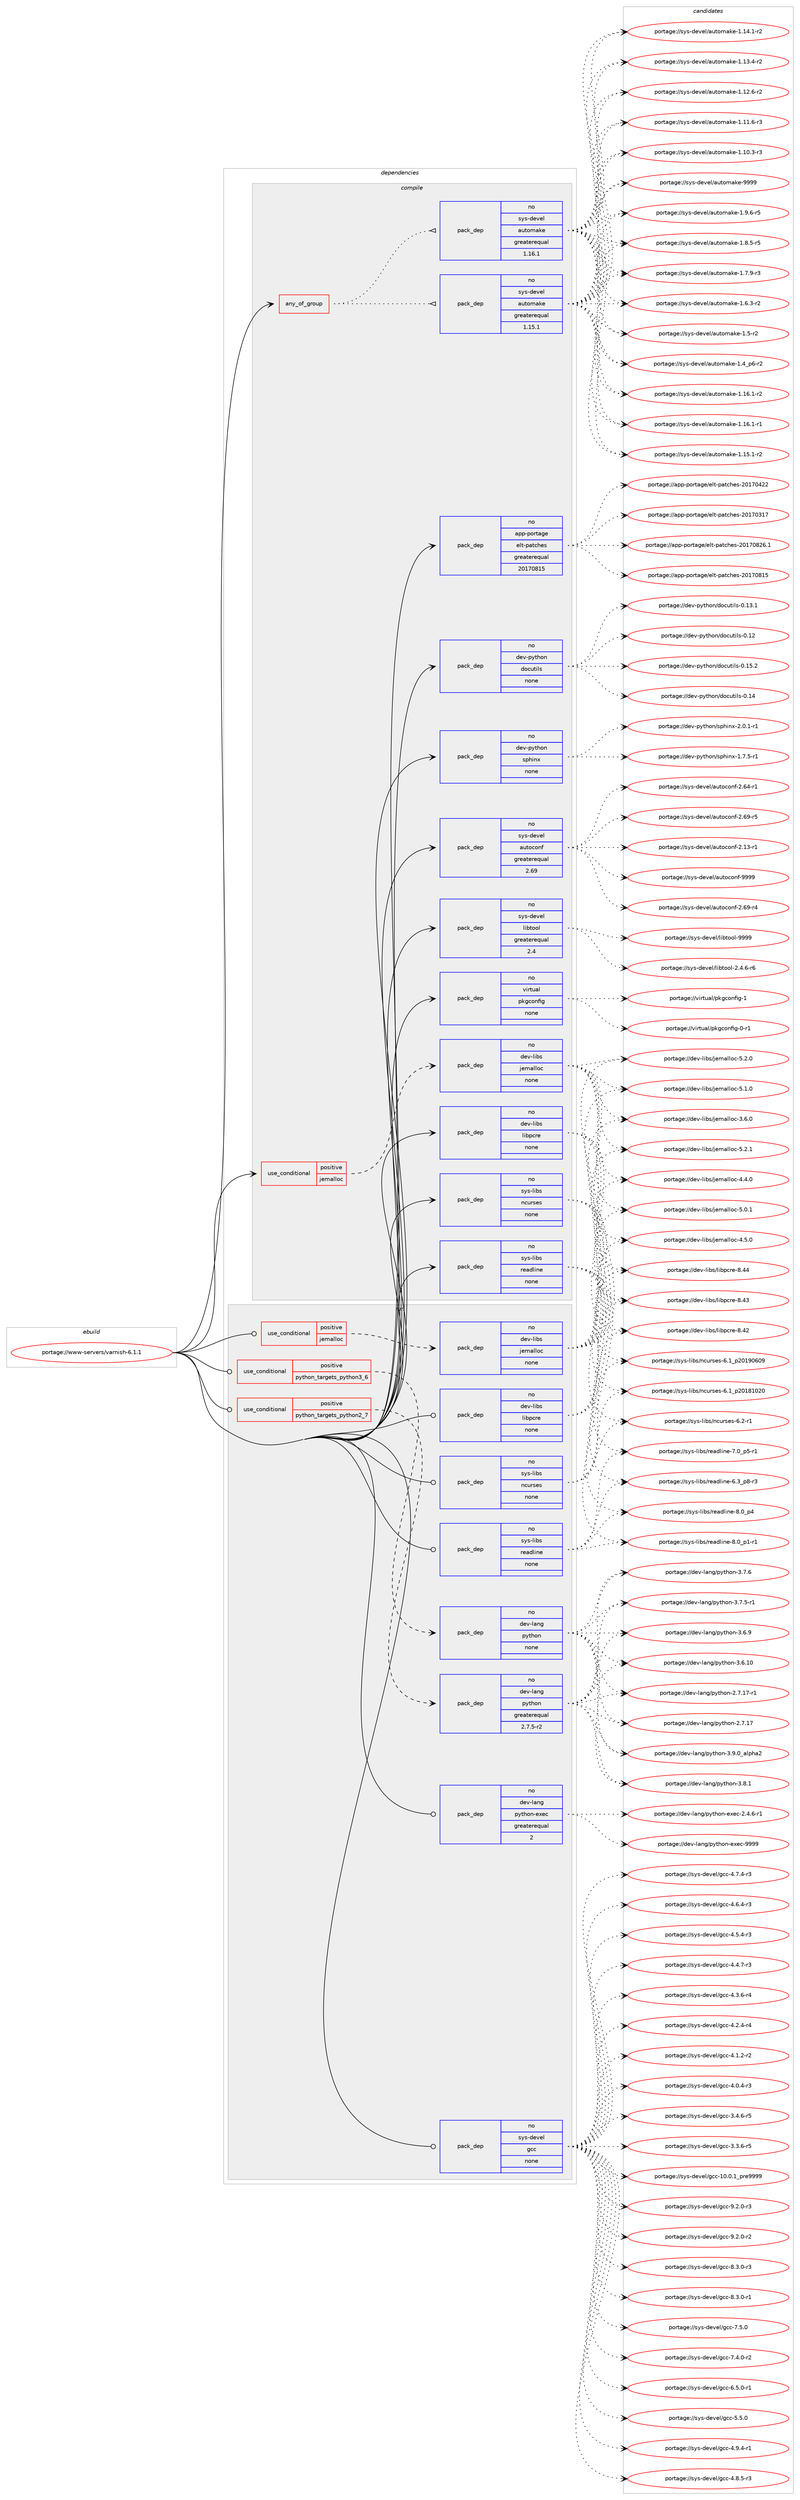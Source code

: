 digraph prolog {

# *************
# Graph options
# *************

newrank=true;
concentrate=true;
compound=true;
graph [rankdir=LR,fontname=Helvetica,fontsize=10,ranksep=1.5];#, ranksep=2.5, nodesep=0.2];
edge  [arrowhead=vee];
node  [fontname=Helvetica,fontsize=10];

# **********
# The ebuild
# **********

subgraph cluster_leftcol {
color=gray;
rank=same;
label=<<i>ebuild</i>>;
id [label="portage://www-servers/varnish-6.1.1", color=red, width=4, href="../www-servers/varnish-6.1.1.svg"];
}

# ****************
# The dependencies
# ****************

subgraph cluster_midcol {
color=gray;
label=<<i>dependencies</i>>;
subgraph cluster_compile {
fillcolor="#eeeeee";
style=filled;
label=<<i>compile</i>>;
subgraph any444 {
dependency24144 [label=<<TABLE BORDER="0" CELLBORDER="1" CELLSPACING="0" CELLPADDING="4"><TR><TD CELLPADDING="10">any_of_group</TD></TR></TABLE>>, shape=none, color=red];subgraph pack20391 {
dependency24145 [label=<<TABLE BORDER="0" CELLBORDER="1" CELLSPACING="0" CELLPADDING="4" WIDTH="220"><TR><TD ROWSPAN="6" CELLPADDING="30">pack_dep</TD></TR><TR><TD WIDTH="110">no</TD></TR><TR><TD>sys-devel</TD></TR><TR><TD>automake</TD></TR><TR><TD>greaterequal</TD></TR><TR><TD>1.16.1</TD></TR></TABLE>>, shape=none, color=blue];
}
dependency24144:e -> dependency24145:w [weight=20,style="dotted",arrowhead="oinv"];
subgraph pack20392 {
dependency24146 [label=<<TABLE BORDER="0" CELLBORDER="1" CELLSPACING="0" CELLPADDING="4" WIDTH="220"><TR><TD ROWSPAN="6" CELLPADDING="30">pack_dep</TD></TR><TR><TD WIDTH="110">no</TD></TR><TR><TD>sys-devel</TD></TR><TR><TD>automake</TD></TR><TR><TD>greaterequal</TD></TR><TR><TD>1.15.1</TD></TR></TABLE>>, shape=none, color=blue];
}
dependency24144:e -> dependency24146:w [weight=20,style="dotted",arrowhead="oinv"];
}
id:e -> dependency24144:w [weight=20,style="solid",arrowhead="vee"];
subgraph cond3294 {
dependency24147 [label=<<TABLE BORDER="0" CELLBORDER="1" CELLSPACING="0" CELLPADDING="4"><TR><TD ROWSPAN="3" CELLPADDING="10">use_conditional</TD></TR><TR><TD>positive</TD></TR><TR><TD>jemalloc</TD></TR></TABLE>>, shape=none, color=red];
subgraph pack20393 {
dependency24148 [label=<<TABLE BORDER="0" CELLBORDER="1" CELLSPACING="0" CELLPADDING="4" WIDTH="220"><TR><TD ROWSPAN="6" CELLPADDING="30">pack_dep</TD></TR><TR><TD WIDTH="110">no</TD></TR><TR><TD>dev-libs</TD></TR><TR><TD>jemalloc</TD></TR><TR><TD>none</TD></TR><TR><TD></TD></TR></TABLE>>, shape=none, color=blue];
}
dependency24147:e -> dependency24148:w [weight=20,style="dashed",arrowhead="vee"];
}
id:e -> dependency24147:w [weight=20,style="solid",arrowhead="vee"];
subgraph pack20394 {
dependency24149 [label=<<TABLE BORDER="0" CELLBORDER="1" CELLSPACING="0" CELLPADDING="4" WIDTH="220"><TR><TD ROWSPAN="6" CELLPADDING="30">pack_dep</TD></TR><TR><TD WIDTH="110">no</TD></TR><TR><TD>app-portage</TD></TR><TR><TD>elt-patches</TD></TR><TR><TD>greaterequal</TD></TR><TR><TD>20170815</TD></TR></TABLE>>, shape=none, color=blue];
}
id:e -> dependency24149:w [weight=20,style="solid",arrowhead="vee"];
subgraph pack20395 {
dependency24150 [label=<<TABLE BORDER="0" CELLBORDER="1" CELLSPACING="0" CELLPADDING="4" WIDTH="220"><TR><TD ROWSPAN="6" CELLPADDING="30">pack_dep</TD></TR><TR><TD WIDTH="110">no</TD></TR><TR><TD>dev-libs</TD></TR><TR><TD>libpcre</TD></TR><TR><TD>none</TD></TR><TR><TD></TD></TR></TABLE>>, shape=none, color=blue];
}
id:e -> dependency24150:w [weight=20,style="solid",arrowhead="vee"];
subgraph pack20396 {
dependency24151 [label=<<TABLE BORDER="0" CELLBORDER="1" CELLSPACING="0" CELLPADDING="4" WIDTH="220"><TR><TD ROWSPAN="6" CELLPADDING="30">pack_dep</TD></TR><TR><TD WIDTH="110">no</TD></TR><TR><TD>dev-python</TD></TR><TR><TD>docutils</TD></TR><TR><TD>none</TD></TR><TR><TD></TD></TR></TABLE>>, shape=none, color=blue];
}
id:e -> dependency24151:w [weight=20,style="solid",arrowhead="vee"];
subgraph pack20397 {
dependency24152 [label=<<TABLE BORDER="0" CELLBORDER="1" CELLSPACING="0" CELLPADDING="4" WIDTH="220"><TR><TD ROWSPAN="6" CELLPADDING="30">pack_dep</TD></TR><TR><TD WIDTH="110">no</TD></TR><TR><TD>dev-python</TD></TR><TR><TD>sphinx</TD></TR><TR><TD>none</TD></TR><TR><TD></TD></TR></TABLE>>, shape=none, color=blue];
}
id:e -> dependency24152:w [weight=20,style="solid",arrowhead="vee"];
subgraph pack20398 {
dependency24153 [label=<<TABLE BORDER="0" CELLBORDER="1" CELLSPACING="0" CELLPADDING="4" WIDTH="220"><TR><TD ROWSPAN="6" CELLPADDING="30">pack_dep</TD></TR><TR><TD WIDTH="110">no</TD></TR><TR><TD>sys-devel</TD></TR><TR><TD>autoconf</TD></TR><TR><TD>greaterequal</TD></TR><TR><TD>2.69</TD></TR></TABLE>>, shape=none, color=blue];
}
id:e -> dependency24153:w [weight=20,style="solid",arrowhead="vee"];
subgraph pack20399 {
dependency24154 [label=<<TABLE BORDER="0" CELLBORDER="1" CELLSPACING="0" CELLPADDING="4" WIDTH="220"><TR><TD ROWSPAN="6" CELLPADDING="30">pack_dep</TD></TR><TR><TD WIDTH="110">no</TD></TR><TR><TD>sys-devel</TD></TR><TR><TD>libtool</TD></TR><TR><TD>greaterequal</TD></TR><TR><TD>2.4</TD></TR></TABLE>>, shape=none, color=blue];
}
id:e -> dependency24154:w [weight=20,style="solid",arrowhead="vee"];
subgraph pack20400 {
dependency24155 [label=<<TABLE BORDER="0" CELLBORDER="1" CELLSPACING="0" CELLPADDING="4" WIDTH="220"><TR><TD ROWSPAN="6" CELLPADDING="30">pack_dep</TD></TR><TR><TD WIDTH="110">no</TD></TR><TR><TD>sys-libs</TD></TR><TR><TD>ncurses</TD></TR><TR><TD>none</TD></TR><TR><TD></TD></TR></TABLE>>, shape=none, color=blue];
}
id:e -> dependency24155:w [weight=20,style="solid",arrowhead="vee"];
subgraph pack20401 {
dependency24156 [label=<<TABLE BORDER="0" CELLBORDER="1" CELLSPACING="0" CELLPADDING="4" WIDTH="220"><TR><TD ROWSPAN="6" CELLPADDING="30">pack_dep</TD></TR><TR><TD WIDTH="110">no</TD></TR><TR><TD>sys-libs</TD></TR><TR><TD>readline</TD></TR><TR><TD>none</TD></TR><TR><TD></TD></TR></TABLE>>, shape=none, color=blue];
}
id:e -> dependency24156:w [weight=20,style="solid",arrowhead="vee"];
subgraph pack20402 {
dependency24157 [label=<<TABLE BORDER="0" CELLBORDER="1" CELLSPACING="0" CELLPADDING="4" WIDTH="220"><TR><TD ROWSPAN="6" CELLPADDING="30">pack_dep</TD></TR><TR><TD WIDTH="110">no</TD></TR><TR><TD>virtual</TD></TR><TR><TD>pkgconfig</TD></TR><TR><TD>none</TD></TR><TR><TD></TD></TR></TABLE>>, shape=none, color=blue];
}
id:e -> dependency24157:w [weight=20,style="solid",arrowhead="vee"];
}
subgraph cluster_compileandrun {
fillcolor="#eeeeee";
style=filled;
label=<<i>compile and run</i>>;
}
subgraph cluster_run {
fillcolor="#eeeeee";
style=filled;
label=<<i>run</i>>;
subgraph cond3295 {
dependency24158 [label=<<TABLE BORDER="0" CELLBORDER="1" CELLSPACING="0" CELLPADDING="4"><TR><TD ROWSPAN="3" CELLPADDING="10">use_conditional</TD></TR><TR><TD>positive</TD></TR><TR><TD>jemalloc</TD></TR></TABLE>>, shape=none, color=red];
subgraph pack20403 {
dependency24159 [label=<<TABLE BORDER="0" CELLBORDER="1" CELLSPACING="0" CELLPADDING="4" WIDTH="220"><TR><TD ROWSPAN="6" CELLPADDING="30">pack_dep</TD></TR><TR><TD WIDTH="110">no</TD></TR><TR><TD>dev-libs</TD></TR><TR><TD>jemalloc</TD></TR><TR><TD>none</TD></TR><TR><TD></TD></TR></TABLE>>, shape=none, color=blue];
}
dependency24158:e -> dependency24159:w [weight=20,style="dashed",arrowhead="vee"];
}
id:e -> dependency24158:w [weight=20,style="solid",arrowhead="odot"];
subgraph cond3296 {
dependency24160 [label=<<TABLE BORDER="0" CELLBORDER="1" CELLSPACING="0" CELLPADDING="4"><TR><TD ROWSPAN="3" CELLPADDING="10">use_conditional</TD></TR><TR><TD>positive</TD></TR><TR><TD>python_targets_python2_7</TD></TR></TABLE>>, shape=none, color=red];
subgraph pack20404 {
dependency24161 [label=<<TABLE BORDER="0" CELLBORDER="1" CELLSPACING="0" CELLPADDING="4" WIDTH="220"><TR><TD ROWSPAN="6" CELLPADDING="30">pack_dep</TD></TR><TR><TD WIDTH="110">no</TD></TR><TR><TD>dev-lang</TD></TR><TR><TD>python</TD></TR><TR><TD>greaterequal</TD></TR><TR><TD>2.7.5-r2</TD></TR></TABLE>>, shape=none, color=blue];
}
dependency24160:e -> dependency24161:w [weight=20,style="dashed",arrowhead="vee"];
}
id:e -> dependency24160:w [weight=20,style="solid",arrowhead="odot"];
subgraph cond3297 {
dependency24162 [label=<<TABLE BORDER="0" CELLBORDER="1" CELLSPACING="0" CELLPADDING="4"><TR><TD ROWSPAN="3" CELLPADDING="10">use_conditional</TD></TR><TR><TD>positive</TD></TR><TR><TD>python_targets_python3_6</TD></TR></TABLE>>, shape=none, color=red];
subgraph pack20405 {
dependency24163 [label=<<TABLE BORDER="0" CELLBORDER="1" CELLSPACING="0" CELLPADDING="4" WIDTH="220"><TR><TD ROWSPAN="6" CELLPADDING="30">pack_dep</TD></TR><TR><TD WIDTH="110">no</TD></TR><TR><TD>dev-lang</TD></TR><TR><TD>python</TD></TR><TR><TD>none</TD></TR><TR><TD></TD></TR></TABLE>>, shape=none, color=blue];
}
dependency24162:e -> dependency24163:w [weight=20,style="dashed",arrowhead="vee"];
}
id:e -> dependency24162:w [weight=20,style="solid",arrowhead="odot"];
subgraph pack20406 {
dependency24164 [label=<<TABLE BORDER="0" CELLBORDER="1" CELLSPACING="0" CELLPADDING="4" WIDTH="220"><TR><TD ROWSPAN="6" CELLPADDING="30">pack_dep</TD></TR><TR><TD WIDTH="110">no</TD></TR><TR><TD>dev-lang</TD></TR><TR><TD>python-exec</TD></TR><TR><TD>greaterequal</TD></TR><TR><TD>2</TD></TR></TABLE>>, shape=none, color=blue];
}
id:e -> dependency24164:w [weight=20,style="solid",arrowhead="odot"];
subgraph pack20407 {
dependency24165 [label=<<TABLE BORDER="0" CELLBORDER="1" CELLSPACING="0" CELLPADDING="4" WIDTH="220"><TR><TD ROWSPAN="6" CELLPADDING="30">pack_dep</TD></TR><TR><TD WIDTH="110">no</TD></TR><TR><TD>dev-libs</TD></TR><TR><TD>libpcre</TD></TR><TR><TD>none</TD></TR><TR><TD></TD></TR></TABLE>>, shape=none, color=blue];
}
id:e -> dependency24165:w [weight=20,style="solid",arrowhead="odot"];
subgraph pack20408 {
dependency24166 [label=<<TABLE BORDER="0" CELLBORDER="1" CELLSPACING="0" CELLPADDING="4" WIDTH="220"><TR><TD ROWSPAN="6" CELLPADDING="30">pack_dep</TD></TR><TR><TD WIDTH="110">no</TD></TR><TR><TD>sys-devel</TD></TR><TR><TD>gcc</TD></TR><TR><TD>none</TD></TR><TR><TD></TD></TR></TABLE>>, shape=none, color=blue];
}
id:e -> dependency24166:w [weight=20,style="solid",arrowhead="odot"];
subgraph pack20409 {
dependency24167 [label=<<TABLE BORDER="0" CELLBORDER="1" CELLSPACING="0" CELLPADDING="4" WIDTH="220"><TR><TD ROWSPAN="6" CELLPADDING="30">pack_dep</TD></TR><TR><TD WIDTH="110">no</TD></TR><TR><TD>sys-libs</TD></TR><TR><TD>ncurses</TD></TR><TR><TD>none</TD></TR><TR><TD></TD></TR></TABLE>>, shape=none, color=blue];
}
id:e -> dependency24167:w [weight=20,style="solid",arrowhead="odot"];
subgraph pack20410 {
dependency24168 [label=<<TABLE BORDER="0" CELLBORDER="1" CELLSPACING="0" CELLPADDING="4" WIDTH="220"><TR><TD ROWSPAN="6" CELLPADDING="30">pack_dep</TD></TR><TR><TD WIDTH="110">no</TD></TR><TR><TD>sys-libs</TD></TR><TR><TD>readline</TD></TR><TR><TD>none</TD></TR><TR><TD></TD></TR></TABLE>>, shape=none, color=blue];
}
id:e -> dependency24168:w [weight=20,style="solid",arrowhead="odot"];
}
}

# **************
# The candidates
# **************

subgraph cluster_choices {
rank=same;
color=gray;
label=<<i>candidates</i>>;

subgraph choice20391 {
color=black;
nodesep=1;
choice115121115451001011181011084797117116111109971071014557575757 [label="portage://sys-devel/automake-9999", color=red, width=4,href="../sys-devel/automake-9999.svg"];
choice115121115451001011181011084797117116111109971071014549465746544511453 [label="portage://sys-devel/automake-1.9.6-r5", color=red, width=4,href="../sys-devel/automake-1.9.6-r5.svg"];
choice115121115451001011181011084797117116111109971071014549465646534511453 [label="portage://sys-devel/automake-1.8.5-r5", color=red, width=4,href="../sys-devel/automake-1.8.5-r5.svg"];
choice115121115451001011181011084797117116111109971071014549465546574511451 [label="portage://sys-devel/automake-1.7.9-r3", color=red, width=4,href="../sys-devel/automake-1.7.9-r3.svg"];
choice115121115451001011181011084797117116111109971071014549465446514511450 [label="portage://sys-devel/automake-1.6.3-r2", color=red, width=4,href="../sys-devel/automake-1.6.3-r2.svg"];
choice11512111545100101118101108479711711611110997107101454946534511450 [label="portage://sys-devel/automake-1.5-r2", color=red, width=4,href="../sys-devel/automake-1.5-r2.svg"];
choice115121115451001011181011084797117116111109971071014549465295112544511450 [label="portage://sys-devel/automake-1.4_p6-r2", color=red, width=4,href="../sys-devel/automake-1.4_p6-r2.svg"];
choice11512111545100101118101108479711711611110997107101454946495446494511450 [label="portage://sys-devel/automake-1.16.1-r2", color=red, width=4,href="../sys-devel/automake-1.16.1-r2.svg"];
choice11512111545100101118101108479711711611110997107101454946495446494511449 [label="portage://sys-devel/automake-1.16.1-r1", color=red, width=4,href="../sys-devel/automake-1.16.1-r1.svg"];
choice11512111545100101118101108479711711611110997107101454946495346494511450 [label="portage://sys-devel/automake-1.15.1-r2", color=red, width=4,href="../sys-devel/automake-1.15.1-r2.svg"];
choice11512111545100101118101108479711711611110997107101454946495246494511450 [label="portage://sys-devel/automake-1.14.1-r2", color=red, width=4,href="../sys-devel/automake-1.14.1-r2.svg"];
choice11512111545100101118101108479711711611110997107101454946495146524511450 [label="portage://sys-devel/automake-1.13.4-r2", color=red, width=4,href="../sys-devel/automake-1.13.4-r2.svg"];
choice11512111545100101118101108479711711611110997107101454946495046544511450 [label="portage://sys-devel/automake-1.12.6-r2", color=red, width=4,href="../sys-devel/automake-1.12.6-r2.svg"];
choice11512111545100101118101108479711711611110997107101454946494946544511451 [label="portage://sys-devel/automake-1.11.6-r3", color=red, width=4,href="../sys-devel/automake-1.11.6-r3.svg"];
choice11512111545100101118101108479711711611110997107101454946494846514511451 [label="portage://sys-devel/automake-1.10.3-r3", color=red, width=4,href="../sys-devel/automake-1.10.3-r3.svg"];
dependency24145:e -> choice115121115451001011181011084797117116111109971071014557575757:w [style=dotted,weight="100"];
dependency24145:e -> choice115121115451001011181011084797117116111109971071014549465746544511453:w [style=dotted,weight="100"];
dependency24145:e -> choice115121115451001011181011084797117116111109971071014549465646534511453:w [style=dotted,weight="100"];
dependency24145:e -> choice115121115451001011181011084797117116111109971071014549465546574511451:w [style=dotted,weight="100"];
dependency24145:e -> choice115121115451001011181011084797117116111109971071014549465446514511450:w [style=dotted,weight="100"];
dependency24145:e -> choice11512111545100101118101108479711711611110997107101454946534511450:w [style=dotted,weight="100"];
dependency24145:e -> choice115121115451001011181011084797117116111109971071014549465295112544511450:w [style=dotted,weight="100"];
dependency24145:e -> choice11512111545100101118101108479711711611110997107101454946495446494511450:w [style=dotted,weight="100"];
dependency24145:e -> choice11512111545100101118101108479711711611110997107101454946495446494511449:w [style=dotted,weight="100"];
dependency24145:e -> choice11512111545100101118101108479711711611110997107101454946495346494511450:w [style=dotted,weight="100"];
dependency24145:e -> choice11512111545100101118101108479711711611110997107101454946495246494511450:w [style=dotted,weight="100"];
dependency24145:e -> choice11512111545100101118101108479711711611110997107101454946495146524511450:w [style=dotted,weight="100"];
dependency24145:e -> choice11512111545100101118101108479711711611110997107101454946495046544511450:w [style=dotted,weight="100"];
dependency24145:e -> choice11512111545100101118101108479711711611110997107101454946494946544511451:w [style=dotted,weight="100"];
dependency24145:e -> choice11512111545100101118101108479711711611110997107101454946494846514511451:w [style=dotted,weight="100"];
}
subgraph choice20392 {
color=black;
nodesep=1;
choice115121115451001011181011084797117116111109971071014557575757 [label="portage://sys-devel/automake-9999", color=red, width=4,href="../sys-devel/automake-9999.svg"];
choice115121115451001011181011084797117116111109971071014549465746544511453 [label="portage://sys-devel/automake-1.9.6-r5", color=red, width=4,href="../sys-devel/automake-1.9.6-r5.svg"];
choice115121115451001011181011084797117116111109971071014549465646534511453 [label="portage://sys-devel/automake-1.8.5-r5", color=red, width=4,href="../sys-devel/automake-1.8.5-r5.svg"];
choice115121115451001011181011084797117116111109971071014549465546574511451 [label="portage://sys-devel/automake-1.7.9-r3", color=red, width=4,href="../sys-devel/automake-1.7.9-r3.svg"];
choice115121115451001011181011084797117116111109971071014549465446514511450 [label="portage://sys-devel/automake-1.6.3-r2", color=red, width=4,href="../sys-devel/automake-1.6.3-r2.svg"];
choice11512111545100101118101108479711711611110997107101454946534511450 [label="portage://sys-devel/automake-1.5-r2", color=red, width=4,href="../sys-devel/automake-1.5-r2.svg"];
choice115121115451001011181011084797117116111109971071014549465295112544511450 [label="portage://sys-devel/automake-1.4_p6-r2", color=red, width=4,href="../sys-devel/automake-1.4_p6-r2.svg"];
choice11512111545100101118101108479711711611110997107101454946495446494511450 [label="portage://sys-devel/automake-1.16.1-r2", color=red, width=4,href="../sys-devel/automake-1.16.1-r2.svg"];
choice11512111545100101118101108479711711611110997107101454946495446494511449 [label="portage://sys-devel/automake-1.16.1-r1", color=red, width=4,href="../sys-devel/automake-1.16.1-r1.svg"];
choice11512111545100101118101108479711711611110997107101454946495346494511450 [label="portage://sys-devel/automake-1.15.1-r2", color=red, width=4,href="../sys-devel/automake-1.15.1-r2.svg"];
choice11512111545100101118101108479711711611110997107101454946495246494511450 [label="portage://sys-devel/automake-1.14.1-r2", color=red, width=4,href="../sys-devel/automake-1.14.1-r2.svg"];
choice11512111545100101118101108479711711611110997107101454946495146524511450 [label="portage://sys-devel/automake-1.13.4-r2", color=red, width=4,href="../sys-devel/automake-1.13.4-r2.svg"];
choice11512111545100101118101108479711711611110997107101454946495046544511450 [label="portage://sys-devel/automake-1.12.6-r2", color=red, width=4,href="../sys-devel/automake-1.12.6-r2.svg"];
choice11512111545100101118101108479711711611110997107101454946494946544511451 [label="portage://sys-devel/automake-1.11.6-r3", color=red, width=4,href="../sys-devel/automake-1.11.6-r3.svg"];
choice11512111545100101118101108479711711611110997107101454946494846514511451 [label="portage://sys-devel/automake-1.10.3-r3", color=red, width=4,href="../sys-devel/automake-1.10.3-r3.svg"];
dependency24146:e -> choice115121115451001011181011084797117116111109971071014557575757:w [style=dotted,weight="100"];
dependency24146:e -> choice115121115451001011181011084797117116111109971071014549465746544511453:w [style=dotted,weight="100"];
dependency24146:e -> choice115121115451001011181011084797117116111109971071014549465646534511453:w [style=dotted,weight="100"];
dependency24146:e -> choice115121115451001011181011084797117116111109971071014549465546574511451:w [style=dotted,weight="100"];
dependency24146:e -> choice115121115451001011181011084797117116111109971071014549465446514511450:w [style=dotted,weight="100"];
dependency24146:e -> choice11512111545100101118101108479711711611110997107101454946534511450:w [style=dotted,weight="100"];
dependency24146:e -> choice115121115451001011181011084797117116111109971071014549465295112544511450:w [style=dotted,weight="100"];
dependency24146:e -> choice11512111545100101118101108479711711611110997107101454946495446494511450:w [style=dotted,weight="100"];
dependency24146:e -> choice11512111545100101118101108479711711611110997107101454946495446494511449:w [style=dotted,weight="100"];
dependency24146:e -> choice11512111545100101118101108479711711611110997107101454946495346494511450:w [style=dotted,weight="100"];
dependency24146:e -> choice11512111545100101118101108479711711611110997107101454946495246494511450:w [style=dotted,weight="100"];
dependency24146:e -> choice11512111545100101118101108479711711611110997107101454946495146524511450:w [style=dotted,weight="100"];
dependency24146:e -> choice11512111545100101118101108479711711611110997107101454946495046544511450:w [style=dotted,weight="100"];
dependency24146:e -> choice11512111545100101118101108479711711611110997107101454946494946544511451:w [style=dotted,weight="100"];
dependency24146:e -> choice11512111545100101118101108479711711611110997107101454946494846514511451:w [style=dotted,weight="100"];
}
subgraph choice20393 {
color=black;
nodesep=1;
choice1001011184510810598115471061011099710810811199455346504649 [label="portage://dev-libs/jemalloc-5.2.1", color=red, width=4,href="../dev-libs/jemalloc-5.2.1.svg"];
choice1001011184510810598115471061011099710810811199455346504648 [label="portage://dev-libs/jemalloc-5.2.0", color=red, width=4,href="../dev-libs/jemalloc-5.2.0.svg"];
choice1001011184510810598115471061011099710810811199455346494648 [label="portage://dev-libs/jemalloc-5.1.0", color=red, width=4,href="../dev-libs/jemalloc-5.1.0.svg"];
choice1001011184510810598115471061011099710810811199455346484649 [label="portage://dev-libs/jemalloc-5.0.1", color=red, width=4,href="../dev-libs/jemalloc-5.0.1.svg"];
choice1001011184510810598115471061011099710810811199455246534648 [label="portage://dev-libs/jemalloc-4.5.0", color=red, width=4,href="../dev-libs/jemalloc-4.5.0.svg"];
choice1001011184510810598115471061011099710810811199455246524648 [label="portage://dev-libs/jemalloc-4.4.0", color=red, width=4,href="../dev-libs/jemalloc-4.4.0.svg"];
choice1001011184510810598115471061011099710810811199455146544648 [label="portage://dev-libs/jemalloc-3.6.0", color=red, width=4,href="../dev-libs/jemalloc-3.6.0.svg"];
dependency24148:e -> choice1001011184510810598115471061011099710810811199455346504649:w [style=dotted,weight="100"];
dependency24148:e -> choice1001011184510810598115471061011099710810811199455346504648:w [style=dotted,weight="100"];
dependency24148:e -> choice1001011184510810598115471061011099710810811199455346494648:w [style=dotted,weight="100"];
dependency24148:e -> choice1001011184510810598115471061011099710810811199455346484649:w [style=dotted,weight="100"];
dependency24148:e -> choice1001011184510810598115471061011099710810811199455246534648:w [style=dotted,weight="100"];
dependency24148:e -> choice1001011184510810598115471061011099710810811199455246524648:w [style=dotted,weight="100"];
dependency24148:e -> choice1001011184510810598115471061011099710810811199455146544648:w [style=dotted,weight="100"];
}
subgraph choice20394 {
color=black;
nodesep=1;
choice971121124511211111411697103101471011081164511297116991041011154550484955485650544649 [label="portage://app-portage/elt-patches-20170826.1", color=red, width=4,href="../app-portage/elt-patches-20170826.1.svg"];
choice97112112451121111141169710310147101108116451129711699104101115455048495548564953 [label="portage://app-portage/elt-patches-20170815", color=red, width=4,href="../app-portage/elt-patches-20170815.svg"];
choice97112112451121111141169710310147101108116451129711699104101115455048495548525050 [label="portage://app-portage/elt-patches-20170422", color=red, width=4,href="../app-portage/elt-patches-20170422.svg"];
choice97112112451121111141169710310147101108116451129711699104101115455048495548514955 [label="portage://app-portage/elt-patches-20170317", color=red, width=4,href="../app-portage/elt-patches-20170317.svg"];
dependency24149:e -> choice971121124511211111411697103101471011081164511297116991041011154550484955485650544649:w [style=dotted,weight="100"];
dependency24149:e -> choice97112112451121111141169710310147101108116451129711699104101115455048495548564953:w [style=dotted,weight="100"];
dependency24149:e -> choice97112112451121111141169710310147101108116451129711699104101115455048495548525050:w [style=dotted,weight="100"];
dependency24149:e -> choice97112112451121111141169710310147101108116451129711699104101115455048495548514955:w [style=dotted,weight="100"];
}
subgraph choice20395 {
color=black;
nodesep=1;
choice10010111845108105981154710810598112991141014556465252 [label="portage://dev-libs/libpcre-8.44", color=red, width=4,href="../dev-libs/libpcre-8.44.svg"];
choice10010111845108105981154710810598112991141014556465251 [label="portage://dev-libs/libpcre-8.43", color=red, width=4,href="../dev-libs/libpcre-8.43.svg"];
choice10010111845108105981154710810598112991141014556465250 [label="portage://dev-libs/libpcre-8.42", color=red, width=4,href="../dev-libs/libpcre-8.42.svg"];
dependency24150:e -> choice10010111845108105981154710810598112991141014556465252:w [style=dotted,weight="100"];
dependency24150:e -> choice10010111845108105981154710810598112991141014556465251:w [style=dotted,weight="100"];
dependency24150:e -> choice10010111845108105981154710810598112991141014556465250:w [style=dotted,weight="100"];
}
subgraph choice20396 {
color=black;
nodesep=1;
choice10010111845112121116104111110471001119911711610510811545484649534650 [label="portage://dev-python/docutils-0.15.2", color=red, width=4,href="../dev-python/docutils-0.15.2.svg"];
choice1001011184511212111610411111047100111991171161051081154548464952 [label="portage://dev-python/docutils-0.14", color=red, width=4,href="../dev-python/docutils-0.14.svg"];
choice10010111845112121116104111110471001119911711610510811545484649514649 [label="portage://dev-python/docutils-0.13.1", color=red, width=4,href="../dev-python/docutils-0.13.1.svg"];
choice1001011184511212111610411111047100111991171161051081154548464950 [label="portage://dev-python/docutils-0.12", color=red, width=4,href="../dev-python/docutils-0.12.svg"];
dependency24151:e -> choice10010111845112121116104111110471001119911711610510811545484649534650:w [style=dotted,weight="100"];
dependency24151:e -> choice1001011184511212111610411111047100111991171161051081154548464952:w [style=dotted,weight="100"];
dependency24151:e -> choice10010111845112121116104111110471001119911711610510811545484649514649:w [style=dotted,weight="100"];
dependency24151:e -> choice1001011184511212111610411111047100111991171161051081154548464950:w [style=dotted,weight="100"];
}
subgraph choice20397 {
color=black;
nodesep=1;
choice10010111845112121116104111110471151121041051101204550464846494511449 [label="portage://dev-python/sphinx-2.0.1-r1", color=red, width=4,href="../dev-python/sphinx-2.0.1-r1.svg"];
choice10010111845112121116104111110471151121041051101204549465546534511449 [label="portage://dev-python/sphinx-1.7.5-r1", color=red, width=4,href="../dev-python/sphinx-1.7.5-r1.svg"];
dependency24152:e -> choice10010111845112121116104111110471151121041051101204550464846494511449:w [style=dotted,weight="100"];
dependency24152:e -> choice10010111845112121116104111110471151121041051101204549465546534511449:w [style=dotted,weight="100"];
}
subgraph choice20398 {
color=black;
nodesep=1;
choice115121115451001011181011084797117116111991111101024557575757 [label="portage://sys-devel/autoconf-9999", color=red, width=4,href="../sys-devel/autoconf-9999.svg"];
choice1151211154510010111810110847971171161119911111010245504654574511453 [label="portage://sys-devel/autoconf-2.69-r5", color=red, width=4,href="../sys-devel/autoconf-2.69-r5.svg"];
choice1151211154510010111810110847971171161119911111010245504654574511452 [label="portage://sys-devel/autoconf-2.69-r4", color=red, width=4,href="../sys-devel/autoconf-2.69-r4.svg"];
choice1151211154510010111810110847971171161119911111010245504654524511449 [label="portage://sys-devel/autoconf-2.64-r1", color=red, width=4,href="../sys-devel/autoconf-2.64-r1.svg"];
choice1151211154510010111810110847971171161119911111010245504649514511449 [label="portage://sys-devel/autoconf-2.13-r1", color=red, width=4,href="../sys-devel/autoconf-2.13-r1.svg"];
dependency24153:e -> choice115121115451001011181011084797117116111991111101024557575757:w [style=dotted,weight="100"];
dependency24153:e -> choice1151211154510010111810110847971171161119911111010245504654574511453:w [style=dotted,weight="100"];
dependency24153:e -> choice1151211154510010111810110847971171161119911111010245504654574511452:w [style=dotted,weight="100"];
dependency24153:e -> choice1151211154510010111810110847971171161119911111010245504654524511449:w [style=dotted,weight="100"];
dependency24153:e -> choice1151211154510010111810110847971171161119911111010245504649514511449:w [style=dotted,weight="100"];
}
subgraph choice20399 {
color=black;
nodesep=1;
choice1151211154510010111810110847108105981161111111084557575757 [label="portage://sys-devel/libtool-9999", color=red, width=4,href="../sys-devel/libtool-9999.svg"];
choice1151211154510010111810110847108105981161111111084550465246544511454 [label="portage://sys-devel/libtool-2.4.6-r6", color=red, width=4,href="../sys-devel/libtool-2.4.6-r6.svg"];
dependency24154:e -> choice1151211154510010111810110847108105981161111111084557575757:w [style=dotted,weight="100"];
dependency24154:e -> choice1151211154510010111810110847108105981161111111084550465246544511454:w [style=dotted,weight="100"];
}
subgraph choice20400 {
color=black;
nodesep=1;
choice11512111545108105981154711099117114115101115455446504511449 [label="portage://sys-libs/ncurses-6.2-r1", color=red, width=4,href="../sys-libs/ncurses-6.2-r1.svg"];
choice1151211154510810598115471109911711411510111545544649951125048495748544857 [label="portage://sys-libs/ncurses-6.1_p20190609", color=red, width=4,href="../sys-libs/ncurses-6.1_p20190609.svg"];
choice1151211154510810598115471109911711411510111545544649951125048495649485048 [label="portage://sys-libs/ncurses-6.1_p20181020", color=red, width=4,href="../sys-libs/ncurses-6.1_p20181020.svg"];
dependency24155:e -> choice11512111545108105981154711099117114115101115455446504511449:w [style=dotted,weight="100"];
dependency24155:e -> choice1151211154510810598115471109911711411510111545544649951125048495748544857:w [style=dotted,weight="100"];
dependency24155:e -> choice1151211154510810598115471109911711411510111545544649951125048495649485048:w [style=dotted,weight="100"];
}
subgraph choice20401 {
color=black;
nodesep=1;
choice11512111545108105981154711410197100108105110101455646489511252 [label="portage://sys-libs/readline-8.0_p4", color=red, width=4,href="../sys-libs/readline-8.0_p4.svg"];
choice115121115451081059811547114101971001081051101014556464895112494511449 [label="portage://sys-libs/readline-8.0_p1-r1", color=red, width=4,href="../sys-libs/readline-8.0_p1-r1.svg"];
choice115121115451081059811547114101971001081051101014555464895112534511449 [label="portage://sys-libs/readline-7.0_p5-r1", color=red, width=4,href="../sys-libs/readline-7.0_p5-r1.svg"];
choice115121115451081059811547114101971001081051101014554465195112564511451 [label="portage://sys-libs/readline-6.3_p8-r3", color=red, width=4,href="../sys-libs/readline-6.3_p8-r3.svg"];
dependency24156:e -> choice11512111545108105981154711410197100108105110101455646489511252:w [style=dotted,weight="100"];
dependency24156:e -> choice115121115451081059811547114101971001081051101014556464895112494511449:w [style=dotted,weight="100"];
dependency24156:e -> choice115121115451081059811547114101971001081051101014555464895112534511449:w [style=dotted,weight="100"];
dependency24156:e -> choice115121115451081059811547114101971001081051101014554465195112564511451:w [style=dotted,weight="100"];
}
subgraph choice20402 {
color=black;
nodesep=1;
choice1181051141161179710847112107103991111101021051034549 [label="portage://virtual/pkgconfig-1", color=red, width=4,href="../virtual/pkgconfig-1.svg"];
choice11810511411611797108471121071039911111010210510345484511449 [label="portage://virtual/pkgconfig-0-r1", color=red, width=4,href="../virtual/pkgconfig-0-r1.svg"];
dependency24157:e -> choice1181051141161179710847112107103991111101021051034549:w [style=dotted,weight="100"];
dependency24157:e -> choice11810511411611797108471121071039911111010210510345484511449:w [style=dotted,weight="100"];
}
subgraph choice20403 {
color=black;
nodesep=1;
choice1001011184510810598115471061011099710810811199455346504649 [label="portage://dev-libs/jemalloc-5.2.1", color=red, width=4,href="../dev-libs/jemalloc-5.2.1.svg"];
choice1001011184510810598115471061011099710810811199455346504648 [label="portage://dev-libs/jemalloc-5.2.0", color=red, width=4,href="../dev-libs/jemalloc-5.2.0.svg"];
choice1001011184510810598115471061011099710810811199455346494648 [label="portage://dev-libs/jemalloc-5.1.0", color=red, width=4,href="../dev-libs/jemalloc-5.1.0.svg"];
choice1001011184510810598115471061011099710810811199455346484649 [label="portage://dev-libs/jemalloc-5.0.1", color=red, width=4,href="../dev-libs/jemalloc-5.0.1.svg"];
choice1001011184510810598115471061011099710810811199455246534648 [label="portage://dev-libs/jemalloc-4.5.0", color=red, width=4,href="../dev-libs/jemalloc-4.5.0.svg"];
choice1001011184510810598115471061011099710810811199455246524648 [label="portage://dev-libs/jemalloc-4.4.0", color=red, width=4,href="../dev-libs/jemalloc-4.4.0.svg"];
choice1001011184510810598115471061011099710810811199455146544648 [label="portage://dev-libs/jemalloc-3.6.0", color=red, width=4,href="../dev-libs/jemalloc-3.6.0.svg"];
dependency24159:e -> choice1001011184510810598115471061011099710810811199455346504649:w [style=dotted,weight="100"];
dependency24159:e -> choice1001011184510810598115471061011099710810811199455346504648:w [style=dotted,weight="100"];
dependency24159:e -> choice1001011184510810598115471061011099710810811199455346494648:w [style=dotted,weight="100"];
dependency24159:e -> choice1001011184510810598115471061011099710810811199455346484649:w [style=dotted,weight="100"];
dependency24159:e -> choice1001011184510810598115471061011099710810811199455246534648:w [style=dotted,weight="100"];
dependency24159:e -> choice1001011184510810598115471061011099710810811199455246524648:w [style=dotted,weight="100"];
dependency24159:e -> choice1001011184510810598115471061011099710810811199455146544648:w [style=dotted,weight="100"];
}
subgraph choice20404 {
color=black;
nodesep=1;
choice10010111845108971101034711212111610411111045514657464895971081121049750 [label="portage://dev-lang/python-3.9.0_alpha2", color=red, width=4,href="../dev-lang/python-3.9.0_alpha2.svg"];
choice100101118451089711010347112121116104111110455146564649 [label="portage://dev-lang/python-3.8.1", color=red, width=4,href="../dev-lang/python-3.8.1.svg"];
choice100101118451089711010347112121116104111110455146554654 [label="portage://dev-lang/python-3.7.6", color=red, width=4,href="../dev-lang/python-3.7.6.svg"];
choice1001011184510897110103471121211161041111104551465546534511449 [label="portage://dev-lang/python-3.7.5-r1", color=red, width=4,href="../dev-lang/python-3.7.5-r1.svg"];
choice100101118451089711010347112121116104111110455146544657 [label="portage://dev-lang/python-3.6.9", color=red, width=4,href="../dev-lang/python-3.6.9.svg"];
choice10010111845108971101034711212111610411111045514654464948 [label="portage://dev-lang/python-3.6.10", color=red, width=4,href="../dev-lang/python-3.6.10.svg"];
choice100101118451089711010347112121116104111110455046554649554511449 [label="portage://dev-lang/python-2.7.17-r1", color=red, width=4,href="../dev-lang/python-2.7.17-r1.svg"];
choice10010111845108971101034711212111610411111045504655464955 [label="portage://dev-lang/python-2.7.17", color=red, width=4,href="../dev-lang/python-2.7.17.svg"];
dependency24161:e -> choice10010111845108971101034711212111610411111045514657464895971081121049750:w [style=dotted,weight="100"];
dependency24161:e -> choice100101118451089711010347112121116104111110455146564649:w [style=dotted,weight="100"];
dependency24161:e -> choice100101118451089711010347112121116104111110455146554654:w [style=dotted,weight="100"];
dependency24161:e -> choice1001011184510897110103471121211161041111104551465546534511449:w [style=dotted,weight="100"];
dependency24161:e -> choice100101118451089711010347112121116104111110455146544657:w [style=dotted,weight="100"];
dependency24161:e -> choice10010111845108971101034711212111610411111045514654464948:w [style=dotted,weight="100"];
dependency24161:e -> choice100101118451089711010347112121116104111110455046554649554511449:w [style=dotted,weight="100"];
dependency24161:e -> choice10010111845108971101034711212111610411111045504655464955:w [style=dotted,weight="100"];
}
subgraph choice20405 {
color=black;
nodesep=1;
choice10010111845108971101034711212111610411111045514657464895971081121049750 [label="portage://dev-lang/python-3.9.0_alpha2", color=red, width=4,href="../dev-lang/python-3.9.0_alpha2.svg"];
choice100101118451089711010347112121116104111110455146564649 [label="portage://dev-lang/python-3.8.1", color=red, width=4,href="../dev-lang/python-3.8.1.svg"];
choice100101118451089711010347112121116104111110455146554654 [label="portage://dev-lang/python-3.7.6", color=red, width=4,href="../dev-lang/python-3.7.6.svg"];
choice1001011184510897110103471121211161041111104551465546534511449 [label="portage://dev-lang/python-3.7.5-r1", color=red, width=4,href="../dev-lang/python-3.7.5-r1.svg"];
choice100101118451089711010347112121116104111110455146544657 [label="portage://dev-lang/python-3.6.9", color=red, width=4,href="../dev-lang/python-3.6.9.svg"];
choice10010111845108971101034711212111610411111045514654464948 [label="portage://dev-lang/python-3.6.10", color=red, width=4,href="../dev-lang/python-3.6.10.svg"];
choice100101118451089711010347112121116104111110455046554649554511449 [label="portage://dev-lang/python-2.7.17-r1", color=red, width=4,href="../dev-lang/python-2.7.17-r1.svg"];
choice10010111845108971101034711212111610411111045504655464955 [label="portage://dev-lang/python-2.7.17", color=red, width=4,href="../dev-lang/python-2.7.17.svg"];
dependency24163:e -> choice10010111845108971101034711212111610411111045514657464895971081121049750:w [style=dotted,weight="100"];
dependency24163:e -> choice100101118451089711010347112121116104111110455146564649:w [style=dotted,weight="100"];
dependency24163:e -> choice100101118451089711010347112121116104111110455146554654:w [style=dotted,weight="100"];
dependency24163:e -> choice1001011184510897110103471121211161041111104551465546534511449:w [style=dotted,weight="100"];
dependency24163:e -> choice100101118451089711010347112121116104111110455146544657:w [style=dotted,weight="100"];
dependency24163:e -> choice10010111845108971101034711212111610411111045514654464948:w [style=dotted,weight="100"];
dependency24163:e -> choice100101118451089711010347112121116104111110455046554649554511449:w [style=dotted,weight="100"];
dependency24163:e -> choice10010111845108971101034711212111610411111045504655464955:w [style=dotted,weight="100"];
}
subgraph choice20406 {
color=black;
nodesep=1;
choice10010111845108971101034711212111610411111045101120101994557575757 [label="portage://dev-lang/python-exec-9999", color=red, width=4,href="../dev-lang/python-exec-9999.svg"];
choice10010111845108971101034711212111610411111045101120101994550465246544511449 [label="portage://dev-lang/python-exec-2.4.6-r1", color=red, width=4,href="../dev-lang/python-exec-2.4.6-r1.svg"];
dependency24164:e -> choice10010111845108971101034711212111610411111045101120101994557575757:w [style=dotted,weight="100"];
dependency24164:e -> choice10010111845108971101034711212111610411111045101120101994550465246544511449:w [style=dotted,weight="100"];
}
subgraph choice20407 {
color=black;
nodesep=1;
choice10010111845108105981154710810598112991141014556465252 [label="portage://dev-libs/libpcre-8.44", color=red, width=4,href="../dev-libs/libpcre-8.44.svg"];
choice10010111845108105981154710810598112991141014556465251 [label="portage://dev-libs/libpcre-8.43", color=red, width=4,href="../dev-libs/libpcre-8.43.svg"];
choice10010111845108105981154710810598112991141014556465250 [label="portage://dev-libs/libpcre-8.42", color=red, width=4,href="../dev-libs/libpcre-8.42.svg"];
dependency24165:e -> choice10010111845108105981154710810598112991141014556465252:w [style=dotted,weight="100"];
dependency24165:e -> choice10010111845108105981154710810598112991141014556465251:w [style=dotted,weight="100"];
dependency24165:e -> choice10010111845108105981154710810598112991141014556465250:w [style=dotted,weight="100"];
}
subgraph choice20408 {
color=black;
nodesep=1;
choice115121115451001011181011084710399994557465046484511451 [label="portage://sys-devel/gcc-9.2.0-r3", color=red, width=4,href="../sys-devel/gcc-9.2.0-r3.svg"];
choice115121115451001011181011084710399994557465046484511450 [label="portage://sys-devel/gcc-9.2.0-r2", color=red, width=4,href="../sys-devel/gcc-9.2.0-r2.svg"];
choice115121115451001011181011084710399994556465146484511451 [label="portage://sys-devel/gcc-8.3.0-r3", color=red, width=4,href="../sys-devel/gcc-8.3.0-r3.svg"];
choice115121115451001011181011084710399994556465146484511449 [label="portage://sys-devel/gcc-8.3.0-r1", color=red, width=4,href="../sys-devel/gcc-8.3.0-r1.svg"];
choice11512111545100101118101108471039999455546534648 [label="portage://sys-devel/gcc-7.5.0", color=red, width=4,href="../sys-devel/gcc-7.5.0.svg"];
choice115121115451001011181011084710399994555465246484511450 [label="portage://sys-devel/gcc-7.4.0-r2", color=red, width=4,href="../sys-devel/gcc-7.4.0-r2.svg"];
choice115121115451001011181011084710399994554465346484511449 [label="portage://sys-devel/gcc-6.5.0-r1", color=red, width=4,href="../sys-devel/gcc-6.5.0-r1.svg"];
choice11512111545100101118101108471039999455346534648 [label="portage://sys-devel/gcc-5.5.0", color=red, width=4,href="../sys-devel/gcc-5.5.0.svg"];
choice115121115451001011181011084710399994552465746524511449 [label="portage://sys-devel/gcc-4.9.4-r1", color=red, width=4,href="../sys-devel/gcc-4.9.4-r1.svg"];
choice115121115451001011181011084710399994552465646534511451 [label="portage://sys-devel/gcc-4.8.5-r3", color=red, width=4,href="../sys-devel/gcc-4.8.5-r3.svg"];
choice115121115451001011181011084710399994552465546524511451 [label="portage://sys-devel/gcc-4.7.4-r3", color=red, width=4,href="../sys-devel/gcc-4.7.4-r3.svg"];
choice115121115451001011181011084710399994552465446524511451 [label="portage://sys-devel/gcc-4.6.4-r3", color=red, width=4,href="../sys-devel/gcc-4.6.4-r3.svg"];
choice115121115451001011181011084710399994552465346524511451 [label="portage://sys-devel/gcc-4.5.4-r3", color=red, width=4,href="../sys-devel/gcc-4.5.4-r3.svg"];
choice115121115451001011181011084710399994552465246554511451 [label="portage://sys-devel/gcc-4.4.7-r3", color=red, width=4,href="../sys-devel/gcc-4.4.7-r3.svg"];
choice115121115451001011181011084710399994552465146544511452 [label="portage://sys-devel/gcc-4.3.6-r4", color=red, width=4,href="../sys-devel/gcc-4.3.6-r4.svg"];
choice115121115451001011181011084710399994552465046524511452 [label="portage://sys-devel/gcc-4.2.4-r4", color=red, width=4,href="../sys-devel/gcc-4.2.4-r4.svg"];
choice115121115451001011181011084710399994552464946504511450 [label="portage://sys-devel/gcc-4.1.2-r2", color=red, width=4,href="../sys-devel/gcc-4.1.2-r2.svg"];
choice115121115451001011181011084710399994552464846524511451 [label="portage://sys-devel/gcc-4.0.4-r3", color=red, width=4,href="../sys-devel/gcc-4.0.4-r3.svg"];
choice115121115451001011181011084710399994551465246544511453 [label="portage://sys-devel/gcc-3.4.6-r5", color=red, width=4,href="../sys-devel/gcc-3.4.6-r5.svg"];
choice115121115451001011181011084710399994551465146544511453 [label="portage://sys-devel/gcc-3.3.6-r5", color=red, width=4,href="../sys-devel/gcc-3.3.6-r5.svg"];
choice11512111545100101118101108471039999454948464846499511211410157575757 [label="portage://sys-devel/gcc-10.0.1_pre9999", color=red, width=4,href="../sys-devel/gcc-10.0.1_pre9999.svg"];
dependency24166:e -> choice115121115451001011181011084710399994557465046484511451:w [style=dotted,weight="100"];
dependency24166:e -> choice115121115451001011181011084710399994557465046484511450:w [style=dotted,weight="100"];
dependency24166:e -> choice115121115451001011181011084710399994556465146484511451:w [style=dotted,weight="100"];
dependency24166:e -> choice115121115451001011181011084710399994556465146484511449:w [style=dotted,weight="100"];
dependency24166:e -> choice11512111545100101118101108471039999455546534648:w [style=dotted,weight="100"];
dependency24166:e -> choice115121115451001011181011084710399994555465246484511450:w [style=dotted,weight="100"];
dependency24166:e -> choice115121115451001011181011084710399994554465346484511449:w [style=dotted,weight="100"];
dependency24166:e -> choice11512111545100101118101108471039999455346534648:w [style=dotted,weight="100"];
dependency24166:e -> choice115121115451001011181011084710399994552465746524511449:w [style=dotted,weight="100"];
dependency24166:e -> choice115121115451001011181011084710399994552465646534511451:w [style=dotted,weight="100"];
dependency24166:e -> choice115121115451001011181011084710399994552465546524511451:w [style=dotted,weight="100"];
dependency24166:e -> choice115121115451001011181011084710399994552465446524511451:w [style=dotted,weight="100"];
dependency24166:e -> choice115121115451001011181011084710399994552465346524511451:w [style=dotted,weight="100"];
dependency24166:e -> choice115121115451001011181011084710399994552465246554511451:w [style=dotted,weight="100"];
dependency24166:e -> choice115121115451001011181011084710399994552465146544511452:w [style=dotted,weight="100"];
dependency24166:e -> choice115121115451001011181011084710399994552465046524511452:w [style=dotted,weight="100"];
dependency24166:e -> choice115121115451001011181011084710399994552464946504511450:w [style=dotted,weight="100"];
dependency24166:e -> choice115121115451001011181011084710399994552464846524511451:w [style=dotted,weight="100"];
dependency24166:e -> choice115121115451001011181011084710399994551465246544511453:w [style=dotted,weight="100"];
dependency24166:e -> choice115121115451001011181011084710399994551465146544511453:w [style=dotted,weight="100"];
dependency24166:e -> choice11512111545100101118101108471039999454948464846499511211410157575757:w [style=dotted,weight="100"];
}
subgraph choice20409 {
color=black;
nodesep=1;
choice11512111545108105981154711099117114115101115455446504511449 [label="portage://sys-libs/ncurses-6.2-r1", color=red, width=4,href="../sys-libs/ncurses-6.2-r1.svg"];
choice1151211154510810598115471109911711411510111545544649951125048495748544857 [label="portage://sys-libs/ncurses-6.1_p20190609", color=red, width=4,href="../sys-libs/ncurses-6.1_p20190609.svg"];
choice1151211154510810598115471109911711411510111545544649951125048495649485048 [label="portage://sys-libs/ncurses-6.1_p20181020", color=red, width=4,href="../sys-libs/ncurses-6.1_p20181020.svg"];
dependency24167:e -> choice11512111545108105981154711099117114115101115455446504511449:w [style=dotted,weight="100"];
dependency24167:e -> choice1151211154510810598115471109911711411510111545544649951125048495748544857:w [style=dotted,weight="100"];
dependency24167:e -> choice1151211154510810598115471109911711411510111545544649951125048495649485048:w [style=dotted,weight="100"];
}
subgraph choice20410 {
color=black;
nodesep=1;
choice11512111545108105981154711410197100108105110101455646489511252 [label="portage://sys-libs/readline-8.0_p4", color=red, width=4,href="../sys-libs/readline-8.0_p4.svg"];
choice115121115451081059811547114101971001081051101014556464895112494511449 [label="portage://sys-libs/readline-8.0_p1-r1", color=red, width=4,href="../sys-libs/readline-8.0_p1-r1.svg"];
choice115121115451081059811547114101971001081051101014555464895112534511449 [label="portage://sys-libs/readline-7.0_p5-r1", color=red, width=4,href="../sys-libs/readline-7.0_p5-r1.svg"];
choice115121115451081059811547114101971001081051101014554465195112564511451 [label="portage://sys-libs/readline-6.3_p8-r3", color=red, width=4,href="../sys-libs/readline-6.3_p8-r3.svg"];
dependency24168:e -> choice11512111545108105981154711410197100108105110101455646489511252:w [style=dotted,weight="100"];
dependency24168:e -> choice115121115451081059811547114101971001081051101014556464895112494511449:w [style=dotted,weight="100"];
dependency24168:e -> choice115121115451081059811547114101971001081051101014555464895112534511449:w [style=dotted,weight="100"];
dependency24168:e -> choice115121115451081059811547114101971001081051101014554465195112564511451:w [style=dotted,weight="100"];
}
}

}
